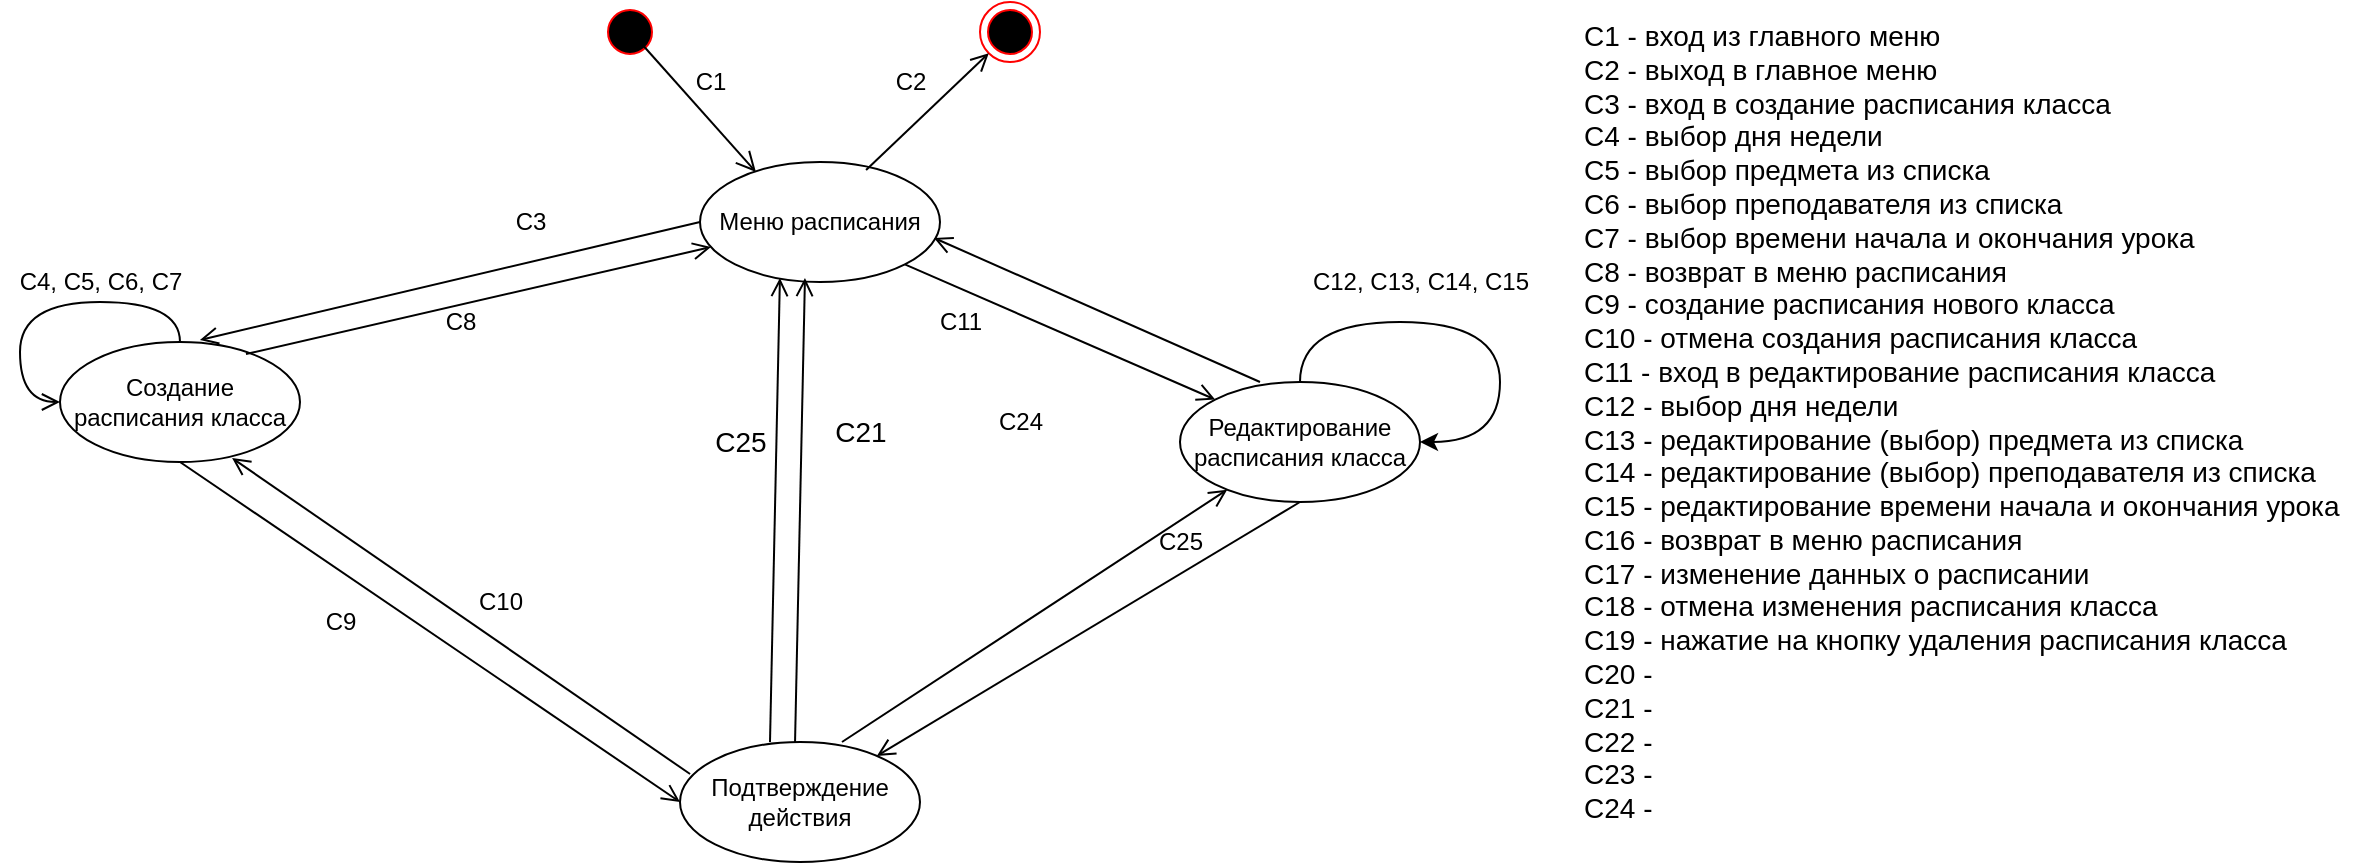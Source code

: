 <mxfile version="15.8.5" type="github">
  <diagram id="VJ9GATJbijIyp5R_hoXl" name="Page-1">
    <mxGraphModel dx="1695" dy="450" grid="1" gridSize="10" guides="1" tooltips="1" connect="1" arrows="1" fold="1" page="1" pageScale="1" pageWidth="827" pageHeight="1169" math="0" shadow="0">
      <root>
        <mxCell id="0" />
        <mxCell id="1" parent="0" />
        <mxCell id="LkjKvi5WedcYhQTomJ-J-1" value="" style="ellipse;html=1;shape=startState;fillColor=#000000;strokeColor=#ff0000;" parent="1" vertex="1">
          <mxGeometry x="150" y="10" width="30" height="30" as="geometry" />
        </mxCell>
        <mxCell id="LkjKvi5WedcYhQTomJ-J-2" value="" style="html=1;verticalAlign=bottom;endArrow=open;endSize=8;strokeColor=#000000;rounded=0;entryX=0.233;entryY=0.083;entryDx=0;entryDy=0;entryPerimeter=0;" parent="1" target="LkjKvi5WedcYhQTomJ-J-7" edge="1">
          <mxGeometry relative="1" as="geometry">
            <mxPoint x="224.32" y="90" as="targetPoint" />
            <mxPoint x="170" y="30" as="sourcePoint" />
          </mxGeometry>
        </mxCell>
        <mxCell id="LkjKvi5WedcYhQTomJ-J-3" value="" style="ellipse;html=1;shape=endState;fillColor=#000000;strokeColor=#ff0000;" parent="1" vertex="1">
          <mxGeometry x="340" y="10" width="30" height="30" as="geometry" />
        </mxCell>
        <mxCell id="LkjKvi5WedcYhQTomJ-J-7" value="Меню расписания" style="ellipse;whiteSpace=wrap;html=1;" parent="1" vertex="1">
          <mxGeometry x="200" y="90" width="120" height="60" as="geometry" />
        </mxCell>
        <mxCell id="LkjKvi5WedcYhQTomJ-J-8" value="" style="endArrow=open;html=1;rounded=0;endFill=0;endSize=7;entryX=0;entryY=1;entryDx=0;entryDy=0;exitX=0.692;exitY=0.067;exitDx=0;exitDy=0;exitPerimeter=0;" parent="1" source="LkjKvi5WedcYhQTomJ-J-7" target="LkjKvi5WedcYhQTomJ-J-3" edge="1">
          <mxGeometry width="50" height="50" relative="1" as="geometry">
            <mxPoint x="290" y="90" as="sourcePoint" />
            <mxPoint x="340" y="40" as="targetPoint" />
          </mxGeometry>
        </mxCell>
        <mxCell id="LkjKvi5WedcYhQTomJ-J-13" value="С1" style="text;html=1;align=center;verticalAlign=middle;resizable=0;points=[];autosize=1;strokeColor=none;fillColor=none;" parent="1" vertex="1">
          <mxGeometry x="190" y="40" width="30" height="20" as="geometry" />
        </mxCell>
        <mxCell id="LkjKvi5WedcYhQTomJ-J-14" value="С2" style="text;html=1;align=center;verticalAlign=middle;resizable=0;points=[];autosize=1;strokeColor=none;fillColor=none;" parent="1" vertex="1">
          <mxGeometry x="290" y="40" width="30" height="20" as="geometry" />
        </mxCell>
        <mxCell id="LkjKvi5WedcYhQTomJ-J-40" value="" style="edgeStyle=orthogonalEdgeStyle;rounded=0;orthogonalLoop=1;jettySize=auto;html=1;endArrow=open;endFill=0;endSize=7;curved=1;entryX=0;entryY=0.5;entryDx=0;entryDy=0;exitX=0.5;exitY=0;exitDx=0;exitDy=0;" parent="1" source="LkjKvi5WedcYhQTomJ-J-34" target="LkjKvi5WedcYhQTomJ-J-34" edge="1">
          <mxGeometry relative="1" as="geometry">
            <mxPoint x="140" y="110" as="targetPoint" />
            <Array as="points">
              <mxPoint x="-60" y="160" />
              <mxPoint x="-140" y="160" />
              <mxPoint x="-140" y="210" />
            </Array>
          </mxGeometry>
        </mxCell>
        <mxCell id="LkjKvi5WedcYhQTomJ-J-34" value="Создание расписания класса" style="ellipse;whiteSpace=wrap;html=1;" parent="1" vertex="1">
          <mxGeometry x="-120" y="180" width="120" height="60" as="geometry" />
        </mxCell>
        <mxCell id="PJjNKmJkIdjC3KmI0dV1-20" value="" style="edgeStyle=orthogonalEdgeStyle;rounded=0;orthogonalLoop=1;jettySize=auto;html=1;elbow=vertical;curved=1;entryX=1;entryY=0.5;entryDx=0;entryDy=0;" parent="1" source="LkjKvi5WedcYhQTomJ-J-35" target="LkjKvi5WedcYhQTomJ-J-35" edge="1">
          <mxGeometry relative="1" as="geometry">
            <Array as="points">
              <mxPoint x="500" y="170" />
              <mxPoint x="600" y="170" />
              <mxPoint x="600" y="230" />
            </Array>
            <mxPoint x="570" y="230" as="targetPoint" />
          </mxGeometry>
        </mxCell>
        <mxCell id="LkjKvi5WedcYhQTomJ-J-35" value="Редактирование расписания класса" style="ellipse;whiteSpace=wrap;html=1;" parent="1" vertex="1">
          <mxGeometry x="440" y="200" width="120" height="60" as="geometry" />
        </mxCell>
        <mxCell id="LkjKvi5WedcYhQTomJ-J-36" value="" style="endArrow=open;html=1;rounded=0;endSize=7;endFill=0;exitX=0;exitY=0.5;exitDx=0;exitDy=0;exitPerimeter=0;entryX=0.583;entryY=-0.017;entryDx=0;entryDy=0;entryPerimeter=0;" parent="1" source="LkjKvi5WedcYhQTomJ-J-7" target="LkjKvi5WedcYhQTomJ-J-34" edge="1">
          <mxGeometry width="50" height="50" relative="1" as="geometry">
            <mxPoint x="180" y="120" as="sourcePoint" />
            <mxPoint x="-20" y="170" as="targetPoint" />
          </mxGeometry>
        </mxCell>
        <mxCell id="LkjKvi5WedcYhQTomJ-J-38" value="С3" style="text;html=1;align=center;verticalAlign=middle;resizable=0;points=[];autosize=1;strokeColor=none;fillColor=none;" parent="1" vertex="1">
          <mxGeometry x="100" y="110" width="30" height="20" as="geometry" />
        </mxCell>
        <mxCell id="LkjKvi5WedcYhQTomJ-J-41" value="C4, C5, C6, C7" style="text;html=1;align=center;verticalAlign=middle;resizable=0;points=[];autosize=1;strokeColor=none;fillColor=none;" parent="1" vertex="1">
          <mxGeometry x="-150" y="140" width="100" height="20" as="geometry" />
        </mxCell>
        <mxCell id="LkjKvi5WedcYhQTomJ-J-47" value="" style="endArrow=open;html=1;rounded=0;endSize=7;endFill=0;exitX=0.775;exitY=0.1;exitDx=0;exitDy=0;exitPerimeter=0;" parent="1" source="LkjKvi5WedcYhQTomJ-J-34" target="LkjKvi5WedcYhQTomJ-J-7" edge="1">
          <mxGeometry width="50" height="50" relative="1" as="geometry">
            <mxPoint x="-10" y="180" as="sourcePoint" />
            <mxPoint x="210" y="130" as="targetPoint" />
          </mxGeometry>
        </mxCell>
        <mxCell id="LkjKvi5WedcYhQTomJ-J-48" value="C8" style="text;html=1;align=center;verticalAlign=middle;resizable=0;points=[];autosize=1;strokeColor=none;fillColor=none;" parent="1" vertex="1">
          <mxGeometry x="65" y="160" width="30" height="20" as="geometry" />
        </mxCell>
        <mxCell id="PJjNKmJkIdjC3KmI0dV1-2" value="" style="endArrow=open;html=1;rounded=0;endSize=7;endFill=0;exitX=1;exitY=1;exitDx=0;exitDy=0;entryX=0;entryY=0;entryDx=0;entryDy=0;" parent="1" source="LkjKvi5WedcYhQTomJ-J-7" target="LkjKvi5WedcYhQTomJ-J-35" edge="1">
          <mxGeometry width="50" height="50" relative="1" as="geometry">
            <mxPoint x="210" y="150" as="sourcePoint" />
            <mxPoint x="140" y="210" as="targetPoint" />
          </mxGeometry>
        </mxCell>
        <mxCell id="PJjNKmJkIdjC3KmI0dV1-3" value="" style="endArrow=open;html=1;rounded=0;endSize=7;endFill=0;entryX=0.975;entryY=0.633;entryDx=0;entryDy=0;entryPerimeter=0;" parent="1" target="LkjKvi5WedcYhQTomJ-J-7" edge="1">
          <mxGeometry width="50" height="50" relative="1" as="geometry">
            <mxPoint x="480" y="200" as="sourcePoint" />
            <mxPoint x="230" y="140" as="targetPoint" />
          </mxGeometry>
        </mxCell>
        <mxCell id="PJjNKmJkIdjC3KmI0dV1-19" value="Подтверждение действия" style="ellipse;whiteSpace=wrap;html=1;" parent="1" vertex="1">
          <mxGeometry x="190" y="380" width="120" height="60" as="geometry" />
        </mxCell>
        <mxCell id="PJjNKmJkIdjC3KmI0dV1-21" value="" style="endArrow=open;html=1;rounded=0;endSize=7;endFill=0;exitX=0.5;exitY=1;exitDx=0;exitDy=0;entryX=0;entryY=0.5;entryDx=0;entryDy=0;" parent="1" source="LkjKvi5WedcYhQTomJ-J-34" target="PJjNKmJkIdjC3KmI0dV1-19" edge="1">
          <mxGeometry width="50" height="50" relative="1" as="geometry">
            <mxPoint x="-70" y="250" as="sourcePoint" />
            <mxPoint x="180" y="400" as="targetPoint" />
          </mxGeometry>
        </mxCell>
        <mxCell id="PJjNKmJkIdjC3KmI0dV1-22" value="" style="endArrow=open;html=1;rounded=0;endSize=7;endFill=0;entryX=0.717;entryY=0.967;entryDx=0;entryDy=0;entryPerimeter=0;exitX=0.042;exitY=0.267;exitDx=0;exitDy=0;exitPerimeter=0;" parent="1" source="PJjNKmJkIdjC3KmI0dV1-19" target="LkjKvi5WedcYhQTomJ-J-34" edge="1">
          <mxGeometry width="50" height="50" relative="1" as="geometry">
            <mxPoint x="190" y="390" as="sourcePoint" />
            <mxPoint x="-40" y="250" as="targetPoint" />
          </mxGeometry>
        </mxCell>
        <mxCell id="PJjNKmJkIdjC3KmI0dV1-23" value="C9" style="text;html=1;align=center;verticalAlign=middle;resizable=0;points=[];autosize=1;strokeColor=none;fillColor=none;" parent="1" vertex="1">
          <mxGeometry x="5" y="310" width="30" height="20" as="geometry" />
        </mxCell>
        <mxCell id="PJjNKmJkIdjC3KmI0dV1-24" value="С10" style="text;html=1;align=center;verticalAlign=middle;resizable=0;points=[];autosize=1;strokeColor=none;fillColor=none;" parent="1" vertex="1">
          <mxGeometry x="80" y="300" width="40" height="20" as="geometry" />
        </mxCell>
        <mxCell id="PJjNKmJkIdjC3KmI0dV1-25" value="" style="endArrow=open;html=1;rounded=0;endSize=7;endFill=0;exitX=0.675;exitY=0;exitDx=0;exitDy=0;exitPerimeter=0;" parent="1" source="PJjNKmJkIdjC3KmI0dV1-19" target="LkjKvi5WedcYhQTomJ-J-35" edge="1">
          <mxGeometry width="50" height="50" relative="1" as="geometry">
            <mxPoint x="230" y="360" as="sourcePoint" />
            <mxPoint x="180" y="280" as="targetPoint" />
          </mxGeometry>
        </mxCell>
        <mxCell id="PJjNKmJkIdjC3KmI0dV1-26" value="" style="endArrow=open;html=1;rounded=0;endSize=7;endFill=0;exitX=0.5;exitY=1;exitDx=0;exitDy=0;" parent="1" source="LkjKvi5WedcYhQTomJ-J-35" target="PJjNKmJkIdjC3KmI0dV1-19" edge="1">
          <mxGeometry width="50" height="50" relative="1" as="geometry">
            <mxPoint x="170" y="290" as="sourcePoint" />
            <mxPoint x="230" y="390" as="targetPoint" />
          </mxGeometry>
        </mxCell>
        <mxCell id="PJjNKmJkIdjC3KmI0dV1-31" value="C12, C13, C14, C15" style="text;html=1;align=center;verticalAlign=middle;resizable=0;points=[];autosize=1;strokeColor=none;fillColor=none;" parent="1" vertex="1">
          <mxGeometry x="500" y="140" width="120" height="20" as="geometry" />
        </mxCell>
        <mxCell id="PJjNKmJkIdjC3KmI0dV1-32" value="С11" style="text;html=1;align=center;verticalAlign=middle;resizable=0;points=[];autosize=1;strokeColor=none;fillColor=none;" parent="1" vertex="1">
          <mxGeometry x="310" y="160" width="40" height="20" as="geometry" />
        </mxCell>
        <mxCell id="PJjNKmJkIdjC3KmI0dV1-41" value="С24" style="text;html=1;align=center;verticalAlign=middle;resizable=0;points=[];autosize=1;strokeColor=none;fillColor=none;" parent="1" vertex="1">
          <mxGeometry x="340" y="210" width="40" height="20" as="geometry" />
        </mxCell>
        <mxCell id="PJjNKmJkIdjC3KmI0dV1-42" value="С25" style="text;html=1;align=center;verticalAlign=middle;resizable=0;points=[];autosize=1;strokeColor=none;fillColor=none;" parent="1" vertex="1">
          <mxGeometry x="420" y="270" width="40" height="20" as="geometry" />
        </mxCell>
        <mxCell id="pWacU-w1Mz3AXdDgpnda-1" value="C1 - вход из главного меню&lt;br&gt;C2 - выход в главное меню&lt;br&gt;C3 - вход в создание расписания класса&lt;br&gt;C4 - выбор дня недели&lt;br&gt;C5 - выбор предмета из списка&lt;br&gt;C6 - выбор преподавателя из списка&lt;br&gt;C7 - выбор времени начала и окончания урока&lt;br&gt;C8 - возврат в меню расписания&lt;br&gt;C9 - создание расписания нового класса&lt;br&gt;C10 - отмена создания расписания класса&amp;nbsp;&lt;br&gt;C11 - вход в редактирование расписания класса&lt;br&gt;C12 - выбор дня недели&lt;br&gt;C13 - редактирование (выбор) предмета из списка&lt;br&gt;C14 - редактирование (выбор) преподавателя из списка&lt;br&gt;C15 - редактирование времени начала и окончания урока&lt;br&gt;C16 - возврат в меню расписания&lt;br&gt;C17 - изменение данных о расписании&lt;br&gt;C18 - отмена изменения расписания класса&lt;br&gt;C19 - нажатие на кнопку удаления расписания класса&lt;br&gt;C20 -&amp;nbsp;&lt;br&gt;C21 -&amp;nbsp;&lt;br&gt;C22 -&amp;nbsp;&lt;br&gt;C23 -&amp;nbsp;&lt;br&gt;C24 -&amp;nbsp;" style="text;html=1;align=left;verticalAlign=middle;resizable=0;points=[];autosize=1;strokeColor=none;fillColor=none;fontSize=14;" vertex="1" parent="1">
          <mxGeometry x="640" y="15" width="390" height="410" as="geometry" />
        </mxCell>
        <mxCell id="pWacU-w1Mz3AXdDgpnda-2" value="" style="endArrow=open;html=1;rounded=0;endSize=7;endFill=0;entryX=0.333;entryY=0.967;entryDx=0;entryDy=0;exitX=0.375;exitY=0;exitDx=0;exitDy=0;entryPerimeter=0;exitPerimeter=0;" edge="1" parent="1" source="PJjNKmJkIdjC3KmI0dV1-19" target="LkjKvi5WedcYhQTomJ-J-7">
          <mxGeometry width="50" height="50" relative="1" as="geometry">
            <mxPoint x="205.04" y="406.02" as="sourcePoint" />
            <mxPoint x="-23.96" y="248.02" as="targetPoint" />
          </mxGeometry>
        </mxCell>
        <mxCell id="pWacU-w1Mz3AXdDgpnda-3" value="С25" style="text;html=1;align=center;verticalAlign=middle;resizable=0;points=[];autosize=1;strokeColor=none;fillColor=none;fontSize=14;" vertex="1" parent="1">
          <mxGeometry x="200" y="220" width="40" height="20" as="geometry" />
        </mxCell>
        <mxCell id="pWacU-w1Mz3AXdDgpnda-5" value="" style="endArrow=open;html=1;rounded=0;endSize=7;endFill=0;entryX=0.333;entryY=0.967;entryDx=0;entryDy=0;exitX=0.375;exitY=0;exitDx=0;exitDy=0;entryPerimeter=0;exitPerimeter=0;" edge="1" parent="1">
          <mxGeometry width="50" height="50" relative="1" as="geometry">
            <mxPoint x="247.52" y="380" as="sourcePoint" />
            <mxPoint x="252.48" y="148.02" as="targetPoint" />
          </mxGeometry>
        </mxCell>
        <mxCell id="pWacU-w1Mz3AXdDgpnda-6" value="С21" style="text;html=1;align=center;verticalAlign=middle;resizable=0;points=[];autosize=1;strokeColor=none;fillColor=none;fontSize=14;" vertex="1" parent="1">
          <mxGeometry x="260" y="215" width="40" height="20" as="geometry" />
        </mxCell>
      </root>
    </mxGraphModel>
  </diagram>
</mxfile>
